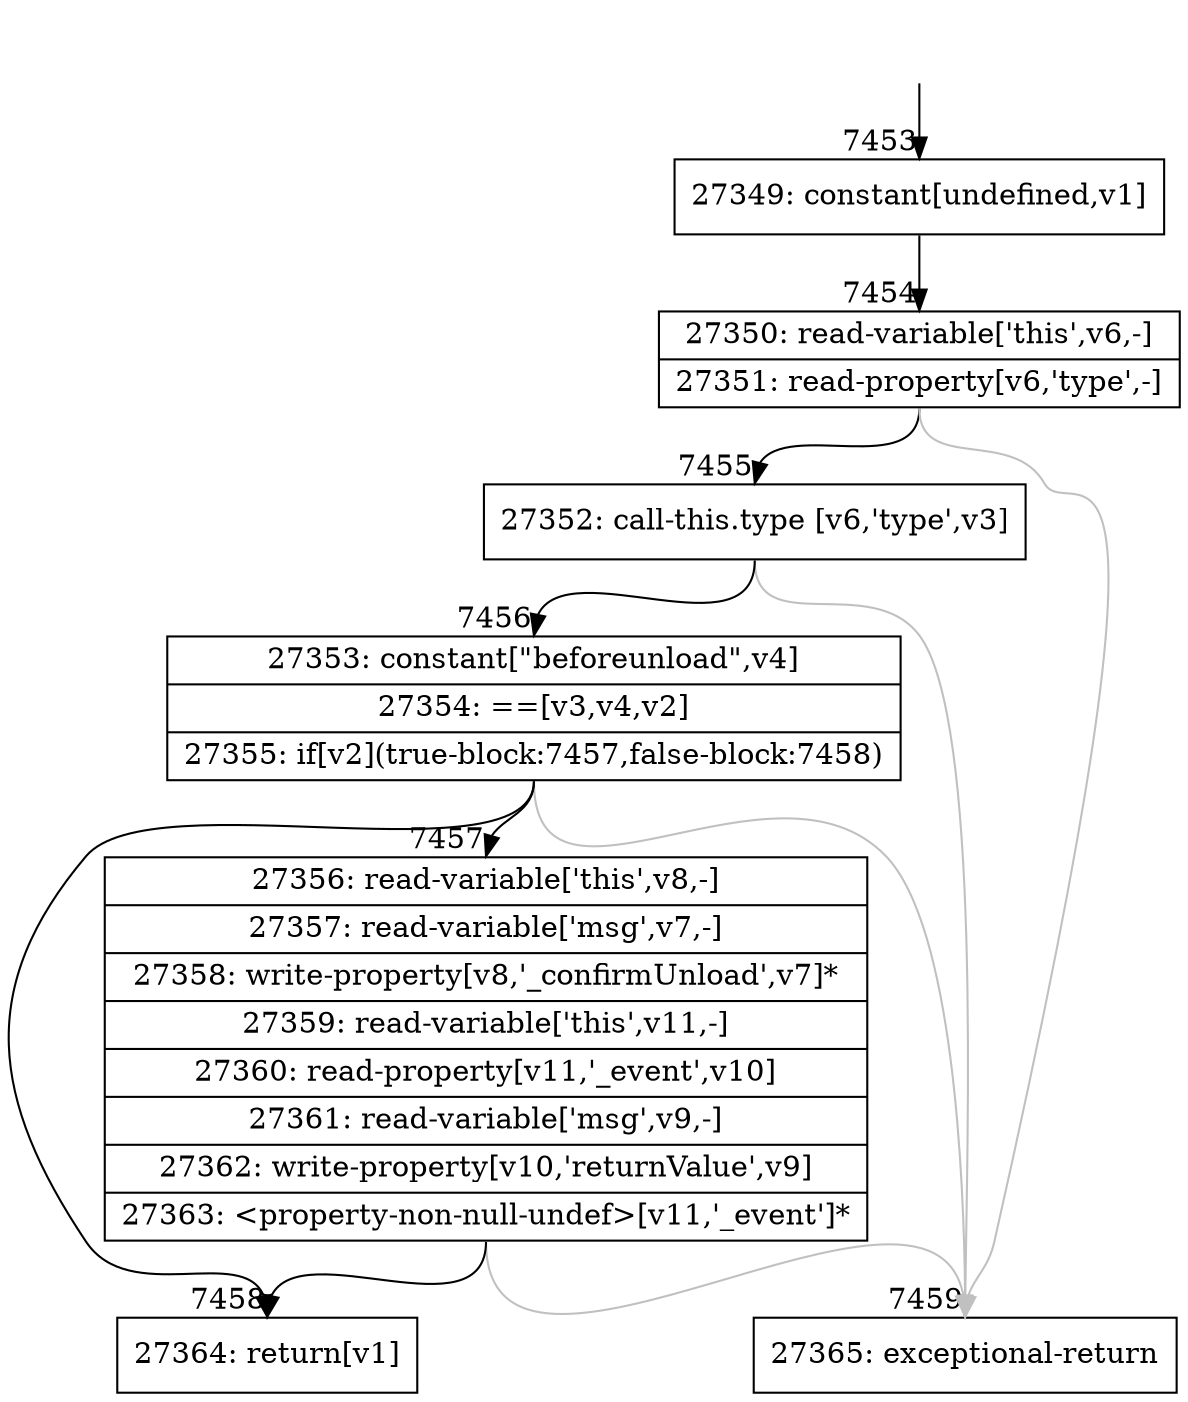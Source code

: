 digraph {
rankdir="TD"
BB_entry489[shape=none,label=""];
BB_entry489 -> BB7453 [tailport=s, headport=n, headlabel="    7453"]
BB7453 [shape=record label="{27349: constant[undefined,v1]}" ] 
BB7453 -> BB7454 [tailport=s, headport=n, headlabel="      7454"]
BB7454 [shape=record label="{27350: read-variable['this',v6,-]|27351: read-property[v6,'type',-]}" ] 
BB7454 -> BB7455 [tailport=s, headport=n, headlabel="      7455"]
BB7454 -> BB7459 [tailport=s, headport=n, color=gray, headlabel="      7459"]
BB7455 [shape=record label="{27352: call-this.type [v6,'type',v3]}" ] 
BB7455 -> BB7456 [tailport=s, headport=n, headlabel="      7456"]
BB7455 -> BB7459 [tailport=s, headport=n, color=gray]
BB7456 [shape=record label="{27353: constant[\"beforeunload\",v4]|27354: ==[v3,v4,v2]|27355: if[v2](true-block:7457,false-block:7458)}" ] 
BB7456 -> BB7457 [tailport=s, headport=n, headlabel="      7457"]
BB7456 -> BB7458 [tailport=s, headport=n, headlabel="      7458"]
BB7456 -> BB7459 [tailport=s, headport=n, color=gray]
BB7457 [shape=record label="{27356: read-variable['this',v8,-]|27357: read-variable['msg',v7,-]|27358: write-property[v8,'_confirmUnload',v7]*|27359: read-variable['this',v11,-]|27360: read-property[v11,'_event',v10]|27361: read-variable['msg',v9,-]|27362: write-property[v10,'returnValue',v9]|27363: \<property-non-null-undef\>[v11,'_event']*}" ] 
BB7457 -> BB7458 [tailport=s, headport=n]
BB7457 -> BB7459 [tailport=s, headport=n, color=gray]
BB7458 [shape=record label="{27364: return[v1]}" ] 
BB7459 [shape=record label="{27365: exceptional-return}" ] 
//#$~ 5259
}
